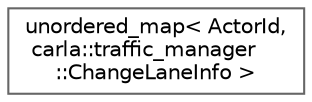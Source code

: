 digraph "类继承关系图"
{
 // INTERACTIVE_SVG=YES
 // LATEX_PDF_SIZE
  bgcolor="transparent";
  edge [fontname=Helvetica,fontsize=10,labelfontname=Helvetica,labelfontsize=10];
  node [fontname=Helvetica,fontsize=10,shape=box,height=0.2,width=0.4];
  rankdir="LR";
  Node0 [id="Node000000",label="unordered_map\< ActorId,\l carla::traffic_manager\l::ChangeLaneInfo \>",height=0.2,width=0.4,color="grey40", fillcolor="white", style="filled",URL="$d0/d56/classstd_1_1unordered__map_3_01ActorId_00_01carla_1_1traffic__manager_1_1ChangeLaneInfo_01_4.html",tooltip=" "];
}
